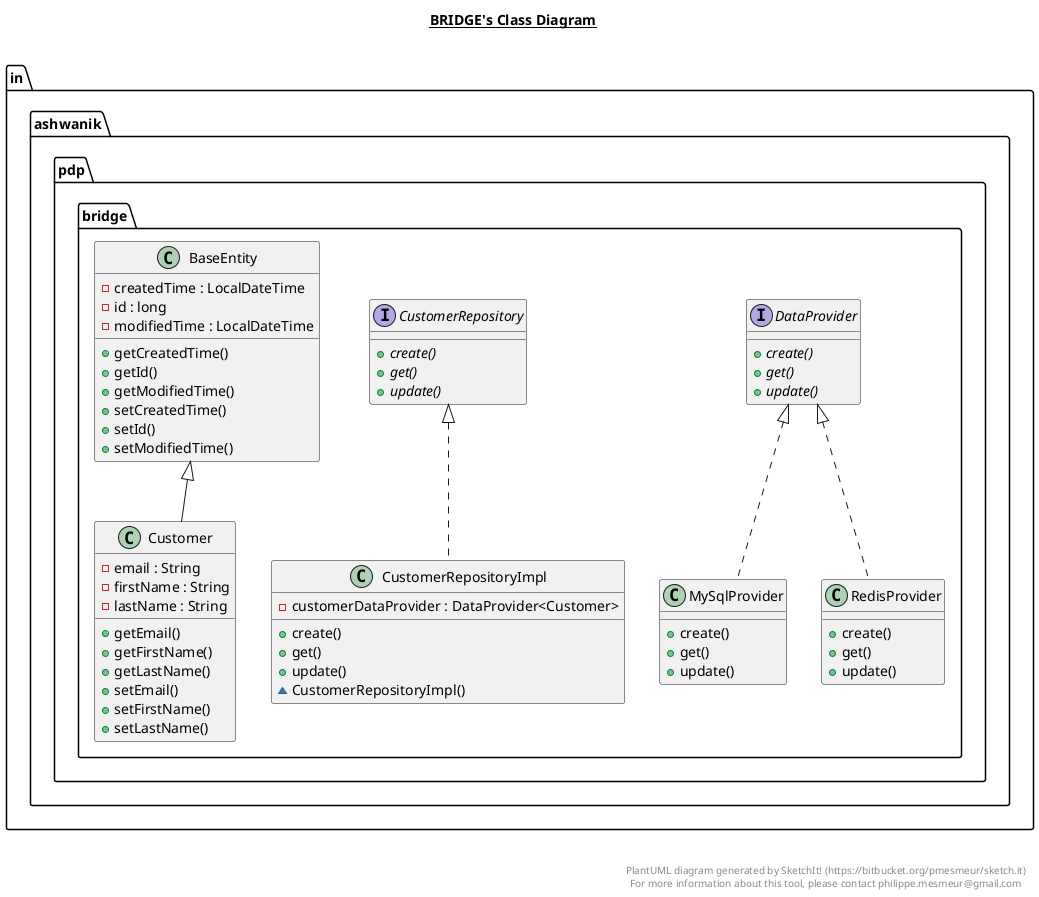 @startuml

title __BRIDGE's Class Diagram__\n

  namespace in.ashwanik.pdp.bridge {
    class in.ashwanik.pdp.bridge.BaseEntity {
        - createdTime : LocalDateTime
        - id : long
        - modifiedTime : LocalDateTime
        + getCreatedTime()
        + getId()
        + getModifiedTime()
        + setCreatedTime()
        + setId()
        + setModifiedTime()
    }
  }
  

  namespace in.ashwanik.pdp.bridge {
    class in.ashwanik.pdp.bridge.Customer {
        - email : String
        - firstName : String
        - lastName : String
        + getEmail()
        + getFirstName()
        + getLastName()
        + setEmail()
        + setFirstName()
        + setLastName()
    }
  }
  

  namespace in.ashwanik.pdp.bridge {
    interface in.ashwanik.pdp.bridge.CustomerRepository {
        {abstract} + create()
        {abstract} + get()
        {abstract} + update()
    }
  }
  

  namespace in.ashwanik.pdp.bridge {
    class in.ashwanik.pdp.bridge.CustomerRepositoryImpl {
        - customerDataProvider : DataProvider<Customer>
        + create()
        + get()
        + update()
        ~ CustomerRepositoryImpl()
    }
  }
  

  namespace in.ashwanik.pdp.bridge {
    interface in.ashwanik.pdp.bridge.DataProvider {
        {abstract} + create()
        {abstract} + get()
        {abstract} + update()
    }
  }
  

  namespace in.ashwanik.pdp.bridge {
    class in.ashwanik.pdp.bridge.MySqlProvider {
        + create()
        + get()
        + update()
    }
  }
  

  namespace in.ashwanik.pdp.bridge {
    class in.ashwanik.pdp.bridge.RedisProvider {
        + create()
        + get()
        + update()
    }
  }
  

  in.ashwanik.pdp.bridge.Customer -up-|> in.ashwanik.pdp.bridge.BaseEntity
  in.ashwanik.pdp.bridge.CustomerRepositoryImpl .up.|> in.ashwanik.pdp.bridge.CustomerRepository
  in.ashwanik.pdp.bridge.MySqlProvider .up.|> in.ashwanik.pdp.bridge.DataProvider
  in.ashwanik.pdp.bridge.RedisProvider .up.|> in.ashwanik.pdp.bridge.DataProvider


right footer


PlantUML diagram generated by SketchIt! (https://bitbucket.org/pmesmeur/sketch.it)
For more information about this tool, please contact philippe.mesmeur@gmail.com
endfooter

@enduml
